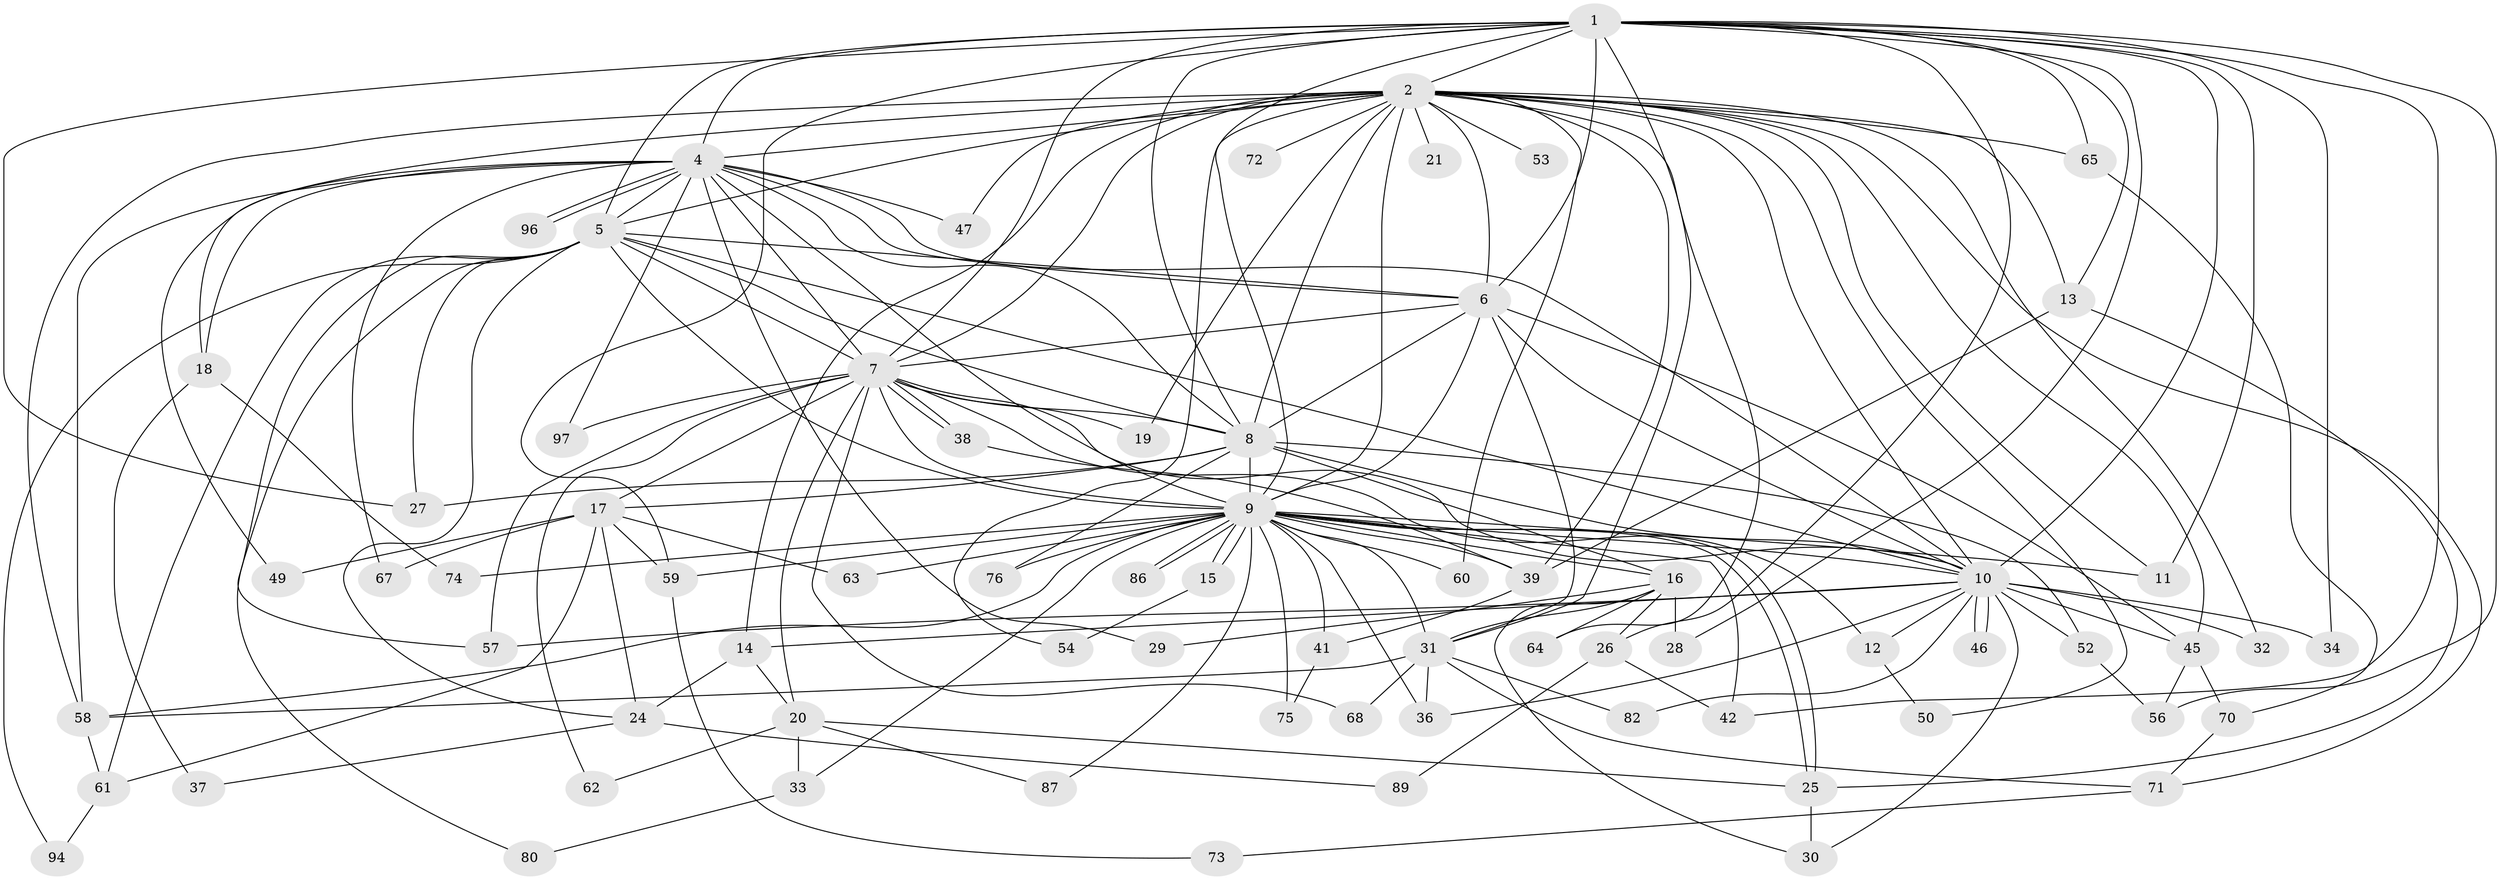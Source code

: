 // original degree distribution, {23: 0.009615384615384616, 18: 0.009615384615384616, 24: 0.009615384615384616, 20: 0.019230769230769232, 17: 0.009615384615384616, 11: 0.009615384615384616, 14: 0.009615384615384616, 32: 0.009615384615384616, 21: 0.009615384615384616, 3: 0.18269230769230768, 4: 0.09615384615384616, 8: 0.009615384615384616, 7: 0.009615384615384616, 2: 0.5384615384615384, 6: 0.028846153846153848, 5: 0.028846153846153848, 9: 0.009615384615384616}
// Generated by graph-tools (version 1.1) at 2025/17/03/04/25 18:17:36]
// undirected, 72 vertices, 179 edges
graph export_dot {
graph [start="1"]
  node [color=gray90,style=filled];
  1;
  2 [super="+23+43+22+66+3"];
  4;
  5;
  6;
  7 [super="+35"];
  8;
  9;
  10;
  11 [super="+40"];
  12;
  13;
  14;
  15;
  16;
  17 [super="+88"];
  18;
  19;
  20;
  21;
  24;
  25 [super="+98+84+100"];
  26;
  27 [super="+90"];
  28;
  29;
  30;
  31 [super="+48+55"];
  32;
  33;
  34;
  36 [super="+83"];
  37;
  38;
  39 [super="+99+92"];
  41;
  42 [super="+44"];
  45 [super="+51"];
  46;
  47;
  49;
  50;
  52 [super="+95"];
  53;
  54;
  56;
  57 [super="+81"];
  58 [super="+78+85+69"];
  59 [super="+101"];
  60;
  61;
  62;
  63;
  64;
  65;
  67;
  68;
  70;
  71;
  72;
  73;
  74;
  75;
  76;
  80;
  82;
  86;
  87;
  89;
  94;
  96;
  97;
  1 -- 2 [weight=4];
  1 -- 4;
  1 -- 5;
  1 -- 6;
  1 -- 7;
  1 -- 8;
  1 -- 9;
  1 -- 10;
  1 -- 11 [weight=2];
  1 -- 13;
  1 -- 26;
  1 -- 27;
  1 -- 28;
  1 -- 31;
  1 -- 34;
  1 -- 56;
  1 -- 65;
  1 -- 42;
  1 -- 59;
  2 -- 4 [weight=2];
  2 -- 5 [weight=4];
  2 -- 6 [weight=2];
  2 -- 7 [weight=2];
  2 -- 8 [weight=2];
  2 -- 9 [weight=3];
  2 -- 10 [weight=2];
  2 -- 13;
  2 -- 21 [weight=2];
  2 -- 39 [weight=2];
  2 -- 47;
  2 -- 54;
  2 -- 58;
  2 -- 50;
  2 -- 71;
  2 -- 72 [weight=3];
  2 -- 64;
  2 -- 65;
  2 -- 11;
  2 -- 14;
  2 -- 18;
  2 -- 19;
  2 -- 32;
  2 -- 45;
  2 -- 53;
  2 -- 60;
  4 -- 5;
  4 -- 6;
  4 -- 7 [weight=2];
  4 -- 8;
  4 -- 9;
  4 -- 10;
  4 -- 18;
  4 -- 29;
  4 -- 47;
  4 -- 49;
  4 -- 58 [weight=2];
  4 -- 67;
  4 -- 96;
  4 -- 96;
  4 -- 97;
  5 -- 6;
  5 -- 7;
  5 -- 8;
  5 -- 9;
  5 -- 10;
  5 -- 24;
  5 -- 57;
  5 -- 61;
  5 -- 80;
  5 -- 94;
  5 -- 27;
  6 -- 7;
  6 -- 8;
  6 -- 9;
  6 -- 10;
  6 -- 45;
  6 -- 31;
  7 -- 8;
  7 -- 9;
  7 -- 10;
  7 -- 12;
  7 -- 17;
  7 -- 19;
  7 -- 20;
  7 -- 38;
  7 -- 38;
  7 -- 57;
  7 -- 62;
  7 -- 68;
  7 -- 97;
  8 -- 9;
  8 -- 10;
  8 -- 16;
  8 -- 17;
  8 -- 27;
  8 -- 52;
  8 -- 76;
  9 -- 10;
  9 -- 11;
  9 -- 15;
  9 -- 15;
  9 -- 16;
  9 -- 25;
  9 -- 25;
  9 -- 31;
  9 -- 33;
  9 -- 39;
  9 -- 41;
  9 -- 42;
  9 -- 59;
  9 -- 60;
  9 -- 63;
  9 -- 74;
  9 -- 75;
  9 -- 76;
  9 -- 86;
  9 -- 86;
  9 -- 87;
  9 -- 58;
  9 -- 36;
  10 -- 12;
  10 -- 14;
  10 -- 30;
  10 -- 32;
  10 -- 34;
  10 -- 36;
  10 -- 46;
  10 -- 46;
  10 -- 52;
  10 -- 82;
  10 -- 45;
  10 -- 57;
  12 -- 50;
  13 -- 39;
  13 -- 25;
  14 -- 20;
  14 -- 24;
  15 -- 54;
  16 -- 26;
  16 -- 28;
  16 -- 29;
  16 -- 30;
  16 -- 64;
  16 -- 31;
  17 -- 49;
  17 -- 59;
  17 -- 63;
  17 -- 67;
  17 -- 24;
  17 -- 61;
  18 -- 37;
  18 -- 74;
  20 -- 33;
  20 -- 62;
  20 -- 87;
  20 -- 25;
  24 -- 37;
  24 -- 89;
  25 -- 30;
  26 -- 42;
  26 -- 89;
  31 -- 36;
  31 -- 68;
  31 -- 71;
  31 -- 82;
  31 -- 58;
  33 -- 80;
  38 -- 39;
  39 -- 41;
  41 -- 75;
  45 -- 56;
  45 -- 70;
  52 -- 56;
  58 -- 61;
  59 -- 73;
  61 -- 94;
  65 -- 70;
  70 -- 71;
  71 -- 73;
}
